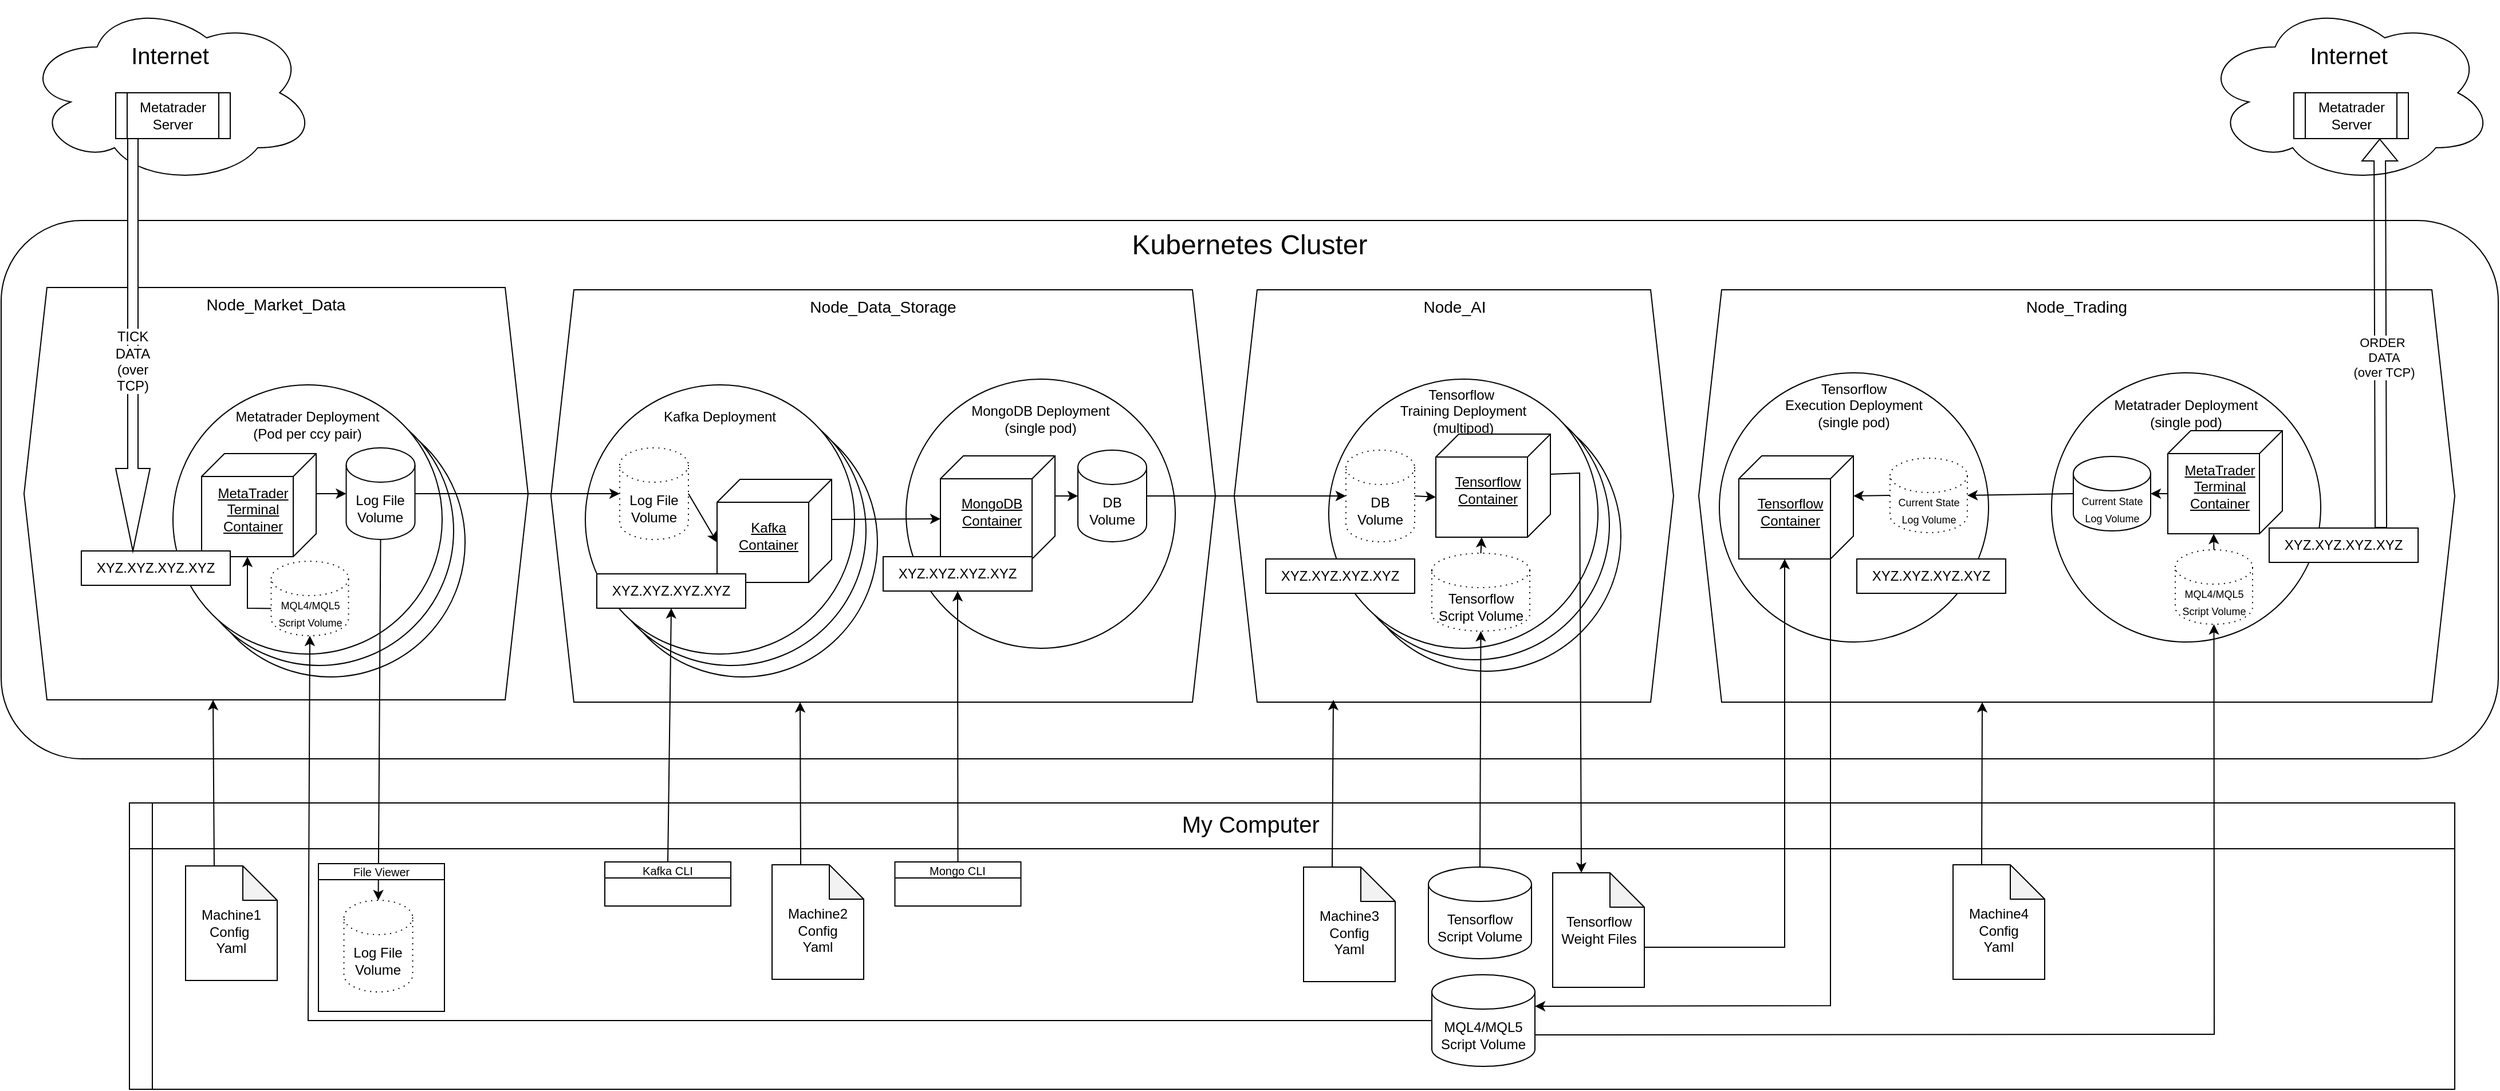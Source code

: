 <mxfile version="25.0.1">
  <diagram name="Page-1" id="k94swzblTTAUHS3Mp7FQ">
    <mxGraphModel dx="2440" dy="2128" grid="1" gridSize="10" guides="1" tooltips="1" connect="1" arrows="1" fold="1" page="1" pageScale="1" pageWidth="1169" pageHeight="827" math="0" shadow="0">
      <root>
        <mxCell id="0" />
        <mxCell id="1" parent="0" />
        <mxCell id="0eOz52TX7NUzQkUNuKNN-15" value="&lt;font style=&quot;font-size: 24px;&quot;&gt;Kubernetes Cluster&lt;/font&gt;" style="rounded=1;whiteSpace=wrap;html=1;verticalAlign=top;" vertex="1" parent="1">
          <mxGeometry x="56" y="31.5" width="2180" height="470" as="geometry" />
        </mxCell>
        <mxCell id="0eOz52TX7NUzQkUNuKNN-13" value="&lt;font style=&quot;font-size: 14px;&quot;&gt;Node_Trading&lt;/font&gt;" style="shape=hexagon;perimeter=hexagonPerimeter2;whiteSpace=wrap;html=1;fixedSize=1;verticalAlign=top;" vertex="1" parent="1">
          <mxGeometry x="1538" y="92" width="660" height="360" as="geometry" />
        </mxCell>
        <mxCell id="0eOz52TX7NUzQkUNuKNN-12" value="&lt;font style=&quot;font-size: 14px;&quot;&gt;Node_AI&lt;/font&gt;" style="shape=hexagon;perimeter=hexagonPerimeter2;whiteSpace=wrap;html=1;fixedSize=1;verticalAlign=top;" vertex="1" parent="1">
          <mxGeometry x="1132.5" y="92" width="383.5" height="360" as="geometry" />
        </mxCell>
        <mxCell id="0eOz52TX7NUzQkUNuKNN-11" value="&lt;font style=&quot;font-size: 14px;&quot;&gt;Node_Data_Storage&lt;/font&gt;" style="shape=hexagon;perimeter=hexagonPerimeter2;whiteSpace=wrap;html=1;fixedSize=1;verticalAlign=top;" vertex="1" parent="1">
          <mxGeometry x="536" y="92" width="580" height="360" as="geometry" />
        </mxCell>
        <mxCell id="0eOz52TX7NUzQkUNuKNN-10" value="&lt;font style=&quot;font-size: 14px;&quot;&gt;Node_Market_Data&lt;/font&gt;" style="shape=hexagon;perimeter=hexagonPerimeter2;whiteSpace=wrap;html=1;fixedSize=1;verticalAlign=top;" vertex="1" parent="1">
          <mxGeometry x="76" y="90" width="440" height="360" as="geometry" />
        </mxCell>
        <mxCell id="dCVFgs5_mv9TQaUdX4Qd-24" value="&lt;div&gt;&lt;br&gt;&lt;/div&gt;Metatrader Pod" style="ellipse;whiteSpace=wrap;html=1;aspect=fixed;verticalAlign=top;" parent="1" vertex="1">
          <mxGeometry x="226" y="195" width="235" height="235" as="geometry" />
        </mxCell>
        <mxCell id="dCVFgs5_mv9TQaUdX4Qd-23" value="&lt;div&gt;&lt;br&gt;&lt;/div&gt;Metatrader Pod" style="ellipse;whiteSpace=wrap;html=1;aspect=fixed;verticalAlign=top;" parent="1" vertex="1">
          <mxGeometry x="216" y="185" width="235" height="235" as="geometry" />
        </mxCell>
        <mxCell id="dCVFgs5_mv9TQaUdX4Qd-11" value="&lt;div&gt;&lt;br&gt;&lt;/div&gt;Metatrader Deployment&lt;br&gt;(Pod per ccy pair)" style="ellipse;whiteSpace=wrap;html=1;aspect=fixed;verticalAlign=top;" parent="1" vertex="1">
          <mxGeometry x="206" y="175" width="235" height="235" as="geometry" />
        </mxCell>
        <mxCell id="dCVFgs5_mv9TQaUdX4Qd-9" value="&lt;font style=&quot;font-size: 20px;&quot;&gt;My Computer&amp;nbsp; &amp;nbsp; &amp;nbsp; &amp;nbsp; &amp;nbsp; &amp;nbsp; &amp;nbsp;&lt;/font&gt;" style="shape=internalStorage;whiteSpace=wrap;html=1;backgroundOutline=1;verticalAlign=top;dx=20;dy=40;" parent="1" vertex="1">
          <mxGeometry x="168" y="540" width="2030" height="250" as="geometry" />
        </mxCell>
        <mxCell id="dCVFgs5_mv9TQaUdX4Qd-2" value="Log File Volume" style="shape=cylinder3;whiteSpace=wrap;html=1;boundedLbl=1;backgroundOutline=1;size=15;" parent="1" vertex="1">
          <mxGeometry x="357.25" y="230" width="60" height="80" as="geometry" />
        </mxCell>
        <mxCell id="dCVFgs5_mv9TQaUdX4Qd-6" value="MetaTrader Terminal&lt;div&gt;Container&lt;/div&gt;" style="verticalAlign=middle;align=center;spacingTop=8;spacingLeft=2;spacingRight=12;shape=cube;size=20;direction=south;fontStyle=4;html=1;whiteSpace=wrap;horizontal=1;" parent="1" vertex="1">
          <mxGeometry x="231" y="235" width="100" height="90" as="geometry" />
        </mxCell>
        <mxCell id="dCVFgs5_mv9TQaUdX4Qd-7" value="MQL4/MQL5 Script Volume" style="shape=cylinder3;whiteSpace=wrap;html=1;boundedLbl=1;backgroundOutline=1;size=15;" parent="1" vertex="1">
          <mxGeometry x="1305" y="690" width="90" height="80" as="geometry" />
        </mxCell>
        <mxCell id="dCVFgs5_mv9TQaUdX4Qd-8" value="&lt;div&gt;&lt;br&gt;&lt;/div&gt;Machine1 Config&amp;nbsp;&lt;div&gt;Yaml&lt;/div&gt;" style="shape=note;whiteSpace=wrap;html=1;backgroundOutline=1;darkOpacity=0.05;" parent="1" vertex="1">
          <mxGeometry x="217" y="595" width="80" height="100" as="geometry" />
        </mxCell>
        <mxCell id="dCVFgs5_mv9TQaUdX4Qd-12" value="XYZ.XYZ.XYZ.XYZ" style="rounded=0;whiteSpace=wrap;html=1;" parent="1" vertex="1">
          <mxGeometry x="126" y="320" width="130" height="30" as="geometry" />
        </mxCell>
        <mxCell id="dCVFgs5_mv9TQaUdX4Qd-14" value="&lt;div&gt;&lt;br&gt;&lt;/div&gt;&lt;font style=&quot;&quot;&gt;&lt;div style=&quot;&quot;&gt;&lt;font style=&quot;font-size: 10px;&quot;&gt;&lt;br&gt;&lt;/font&gt;&lt;/div&gt;&lt;font style=&quot;font-size: 20px;&quot;&gt;Internet&lt;/font&gt;&lt;/font&gt;" style="ellipse;shape=cloud;whiteSpace=wrap;html=1;verticalAlign=top;" parent="1" vertex="1">
          <mxGeometry x="76" y="-160" width="255" height="160" as="geometry" />
        </mxCell>
        <mxCell id="dCVFgs5_mv9TQaUdX4Qd-15" value="Metatrader Server" style="shape=process;whiteSpace=wrap;html=1;backgroundOutline=1;" parent="1" vertex="1">
          <mxGeometry x="156" y="-80" width="100" height="40" as="geometry" />
        </mxCell>
        <mxCell id="dCVFgs5_mv9TQaUdX4Qd-17" value="&lt;font style=&quot;font-size: 9px;&quot;&gt;MQL4/MQL5 Script Volume&lt;/font&gt;" style="shape=cylinder3;whiteSpace=wrap;html=1;boundedLbl=1;backgroundOutline=1;size=15;dashed=1;dashPattern=1 4;" parent="1" vertex="1">
          <mxGeometry x="291.75" y="329" width="67.5" height="65" as="geometry" />
        </mxCell>
        <mxCell id="dCVFgs5_mv9TQaUdX4Qd-18" value="" style="endArrow=classic;startArrow=none;html=1;rounded=0;entryX=0.5;entryY=1;entryDx=0;entryDy=0;entryPerimeter=0;exitX=0;exitY=0.5;exitDx=0;exitDy=0;exitPerimeter=0;endFill=1;startFill=0;" parent="1" source="dCVFgs5_mv9TQaUdX4Qd-7" target="dCVFgs5_mv9TQaUdX4Qd-17" edge="1">
          <mxGeometry width="50" height="50" relative="1" as="geometry">
            <mxPoint x="426" y="440" as="sourcePoint" />
            <mxPoint x="476" y="390" as="targetPoint" />
            <Array as="points">
              <mxPoint x="324" y="730" />
            </Array>
          </mxGeometry>
        </mxCell>
        <mxCell id="dCVFgs5_mv9TQaUdX4Qd-20" value="" style="endArrow=classic;html=1;rounded=0;exitX=0;exitY=0;exitDx=0;exitDy=41.25;exitPerimeter=0;entryX=0;entryY=0;entryDx=90;entryDy=60;entryPerimeter=0;" parent="1" source="dCVFgs5_mv9TQaUdX4Qd-17" target="dCVFgs5_mv9TQaUdX4Qd-6" edge="1">
          <mxGeometry width="50" height="50" relative="1" as="geometry">
            <mxPoint x="506" y="250" as="sourcePoint" />
            <mxPoint x="556" y="200" as="targetPoint" />
            <Array as="points">
              <mxPoint x="271" y="370" />
            </Array>
          </mxGeometry>
        </mxCell>
        <mxCell id="dCVFgs5_mv9TQaUdX4Qd-21" value="&lt;div&gt;&lt;span style=&quot;background-color: initial;&quot;&gt;&lt;br&gt;&lt;/span&gt;&lt;/div&gt;&lt;div&gt;&lt;span style=&quot;background-color: initial;&quot;&gt;Machine2 Config&lt;/span&gt;&lt;/div&gt;&lt;div&gt;Yaml&lt;/div&gt;" style="shape=note;whiteSpace=wrap;html=1;backgroundOutline=1;darkOpacity=0.05;" parent="1" vertex="1">
          <mxGeometry x="729" y="594" width="80" height="100" as="geometry" />
        </mxCell>
        <mxCell id="dCVFgs5_mv9TQaUdX4Qd-13" value="&lt;div&gt;&lt;span style=&quot;background-color: rgb(255, 255, 255);&quot;&gt;&lt;br&gt;&lt;/span&gt;&lt;/div&gt;&lt;span style=&quot;background-color: rgb(255, 255, 255);&quot;&gt;&lt;div&gt;&lt;span style=&quot;background-color: rgb(255, 255, 255);&quot;&gt;&lt;br&gt;&lt;/span&gt;&lt;/div&gt;TICK DATA&lt;/span&gt;&lt;div&gt;&lt;span style=&quot;background-color: rgb(255, 255, 255);&quot;&gt;(over TCP)&lt;/span&gt;&lt;/div&gt;" style="shape=singleArrow;direction=south;whiteSpace=wrap;html=1;verticalAlign=middle;" parent="1" vertex="1">
          <mxGeometry x="156" y="-40" width="30" height="360" as="geometry" />
        </mxCell>
        <mxCell id="dCVFgs5_mv9TQaUdX4Qd-25" value="" style="endArrow=classic;html=1;rounded=0;exitX=0;exitY=0;exitDx=35;exitDy=0;exitPerimeter=0;entryX=0;entryY=0.5;entryDx=0;entryDy=0;entryPerimeter=0;" parent="1" source="dCVFgs5_mv9TQaUdX4Qd-6" target="dCVFgs5_mv9TQaUdX4Qd-2" edge="1">
          <mxGeometry width="50" height="50" relative="1" as="geometry">
            <mxPoint x="536" y="280" as="sourcePoint" />
            <mxPoint x="586" y="230" as="targetPoint" />
          </mxGeometry>
        </mxCell>
        <mxCell id="cqczyWWJDYa40t4_Xtqy-2" value="" style="group" parent="1" vertex="1" connectable="0">
          <mxGeometry x="566" y="175" width="255" height="255" as="geometry" />
        </mxCell>
        <mxCell id="dCVFgs5_mv9TQaUdX4Qd-27" value="&lt;div&gt;&lt;br&gt;&lt;/div&gt;Metatrader Pod" style="ellipse;whiteSpace=wrap;html=1;aspect=fixed;verticalAlign=top;" parent="cqczyWWJDYa40t4_Xtqy-2" vertex="1">
          <mxGeometry x="20" y="20" width="235" height="235" as="geometry" />
        </mxCell>
        <mxCell id="dCVFgs5_mv9TQaUdX4Qd-28" value="&lt;div&gt;&lt;br&gt;&lt;/div&gt;Metatrader Pod" style="ellipse;whiteSpace=wrap;html=1;aspect=fixed;verticalAlign=top;" parent="cqczyWWJDYa40t4_Xtqy-2" vertex="1">
          <mxGeometry x="10" y="10" width="235" height="235" as="geometry" />
        </mxCell>
        <mxCell id="dCVFgs5_mv9TQaUdX4Qd-29" value="&lt;div&gt;&lt;br&gt;&lt;/div&gt;&lt;div&gt;Kafka Deployment&lt;/div&gt;" style="ellipse;whiteSpace=wrap;html=1;aspect=fixed;verticalAlign=top;" parent="cqczyWWJDYa40t4_Xtqy-2" vertex="1">
          <mxGeometry width="235" height="235" as="geometry" />
        </mxCell>
        <mxCell id="cqczyWWJDYa40t4_Xtqy-10" value="Kafka&lt;div&gt;Container&lt;/div&gt;" style="verticalAlign=middle;align=center;spacingTop=8;spacingLeft=2;spacingRight=12;shape=cube;size=20;direction=south;fontStyle=4;html=1;whiteSpace=wrap;horizontal=1;" parent="cqczyWWJDYa40t4_Xtqy-2" vertex="1">
          <mxGeometry x="115" y="82.5" width="100" height="90" as="geometry" />
        </mxCell>
        <mxCell id="cqczyWWJDYa40t4_Xtqy-13" value="XYZ.XYZ.XYZ.XYZ" style="rounded=0;whiteSpace=wrap;html=1;" parent="cqczyWWJDYa40t4_Xtqy-2" vertex="1">
          <mxGeometry x="10" y="165" width="130" height="30" as="geometry" />
        </mxCell>
        <mxCell id="cqczyWWJDYa40t4_Xtqy-1" value="Log File Volume" style="shape=cylinder3;whiteSpace=wrap;html=1;boundedLbl=1;backgroundOutline=1;size=15;dashed=1;dashPattern=1 4;" parent="1" vertex="1">
          <mxGeometry x="596" y="230" width="60" height="80" as="geometry" />
        </mxCell>
        <mxCell id="cqczyWWJDYa40t4_Xtqy-11" value="" style="endArrow=classic;startArrow=none;html=1;rounded=0;exitX=1;exitY=0.5;exitDx=0;exitDy=0;exitPerimeter=0;entryX=0;entryY=0.5;entryDx=0;entryDy=0;entryPerimeter=0;endFill=1;startFill=0;" parent="1" source="dCVFgs5_mv9TQaUdX4Qd-2" target="cqczyWWJDYa40t4_Xtqy-1" edge="1">
          <mxGeometry width="50" height="50" relative="1" as="geometry">
            <mxPoint x="596" y="360" as="sourcePoint" />
            <mxPoint x="646" y="310" as="targetPoint" />
          </mxGeometry>
        </mxCell>
        <mxCell id="cqczyWWJDYa40t4_Xtqy-12" value="" style="endArrow=classic;html=1;rounded=0;exitX=1;exitY=0.5;exitDx=0;exitDy=0;exitPerimeter=0;entryX=0;entryY=0;entryDx=55;entryDy=100;entryPerimeter=0;" parent="1" source="cqczyWWJDYa40t4_Xtqy-1" target="cqczyWWJDYa40t4_Xtqy-10" edge="1">
          <mxGeometry width="50" height="50" relative="1" as="geometry">
            <mxPoint x="636" y="-20" as="sourcePoint" />
            <mxPoint x="686" y="-70" as="targetPoint" />
          </mxGeometry>
        </mxCell>
        <mxCell id="cqczyWWJDYa40t4_Xtqy-6" value="&lt;div&gt;&lt;br&gt;&lt;/div&gt;&lt;div&gt;MongoDB Deployment&lt;br&gt;(single pod)&lt;/div&gt;" style="ellipse;whiteSpace=wrap;html=1;aspect=fixed;verticalAlign=top;" parent="1" vertex="1">
          <mxGeometry x="846" y="170" width="235" height="235" as="geometry" />
        </mxCell>
        <mxCell id="dCVFgs5_mv9TQaUdX4Qd-3" value="DB Volume" style="shape=cylinder3;whiteSpace=wrap;html=1;boundedLbl=1;backgroundOutline=1;size=15;" parent="1" vertex="1">
          <mxGeometry x="996" y="232" width="60" height="80" as="geometry" />
        </mxCell>
        <mxCell id="cqczyWWJDYa40t4_Xtqy-7" value="MongoDB&lt;div&gt;Container&lt;/div&gt;" style="verticalAlign=middle;align=center;spacingTop=8;spacingLeft=2;spacingRight=12;shape=cube;size=20;direction=south;fontStyle=4;html=1;whiteSpace=wrap;horizontal=1;" parent="1" vertex="1">
          <mxGeometry x="876" y="237" width="100" height="90" as="geometry" />
        </mxCell>
        <mxCell id="cqczyWWJDYa40t4_Xtqy-14" value="XYZ.XYZ.XYZ.XYZ" style="rounded=0;whiteSpace=wrap;html=1;" parent="1" vertex="1">
          <mxGeometry x="826" y="325" width="130" height="30" as="geometry" />
        </mxCell>
        <mxCell id="cqczyWWJDYa40t4_Xtqy-15" value="" style="endArrow=classic;html=1;rounded=0;exitX=0;exitY=0;exitDx=35;exitDy=0;exitPerimeter=0;entryX=0;entryY=0;entryDx=55;entryDy=100;entryPerimeter=0;" parent="1" source="cqczyWWJDYa40t4_Xtqy-10" target="cqczyWWJDYa40t4_Xtqy-7" edge="1">
          <mxGeometry width="50" height="50" relative="1" as="geometry">
            <mxPoint x="786" y="300" as="sourcePoint" />
            <mxPoint x="836" y="250" as="targetPoint" />
          </mxGeometry>
        </mxCell>
        <mxCell id="cqczyWWJDYa40t4_Xtqy-16" value="" style="endArrow=classic;html=1;rounded=0;exitX=0;exitY=0;exitDx=35;exitDy=0;exitPerimeter=0;entryX=0;entryY=0.5;entryDx=0;entryDy=0;entryPerimeter=0;" parent="1" source="cqczyWWJDYa40t4_Xtqy-7" target="dCVFgs5_mv9TQaUdX4Qd-3" edge="1">
          <mxGeometry width="50" height="50" relative="1" as="geometry">
            <mxPoint x="986" y="270" as="sourcePoint" />
            <mxPoint x="1036" y="220" as="targetPoint" />
          </mxGeometry>
        </mxCell>
        <mxCell id="RKrRcoA8sQYH1m_t-1Mb-1" value="" style="endArrow=classic;html=1;rounded=0;exitX=0;exitY=0;exitDx=25;exitDy=0;exitPerimeter=0;entryX=0.375;entryY=1;entryDx=0;entryDy=0;" parent="1" source="dCVFgs5_mv9TQaUdX4Qd-8" target="0eOz52TX7NUzQkUNuKNN-10" edge="1">
          <mxGeometry width="50" height="50" relative="1" as="geometry">
            <mxPoint x="206" y="510" as="sourcePoint" />
            <mxPoint x="208" y="452.88" as="targetPoint" />
          </mxGeometry>
        </mxCell>
        <mxCell id="RKrRcoA8sQYH1m_t-1Mb-2" value="" style="endArrow=classic;html=1;rounded=0;exitX=0;exitY=0;exitDx=25;exitDy=0;exitPerimeter=0;entryX=0.375;entryY=1;entryDx=0;entryDy=0;" parent="1" source="dCVFgs5_mv9TQaUdX4Qd-21" target="0eOz52TX7NUzQkUNuKNN-11" edge="1">
          <mxGeometry width="50" height="50" relative="1" as="geometry">
            <mxPoint x="586" y="510" as="sourcePoint" />
            <mxPoint x="678.5" y="450" as="targetPoint" />
          </mxGeometry>
        </mxCell>
        <mxCell id="RKrRcoA8sQYH1m_t-1Mb-3" value="&lt;div&gt;&lt;span style=&quot;background-color: initial;&quot;&gt;&lt;br&gt;&lt;/span&gt;&lt;/div&gt;&lt;div&gt;&lt;span style=&quot;background-color: initial;&quot;&gt;Machine3 Config&lt;/span&gt;&lt;/div&gt;&lt;div&gt;Yaml&lt;/div&gt;" style="shape=note;whiteSpace=wrap;html=1;backgroundOutline=1;darkOpacity=0.05;" parent="1" vertex="1">
          <mxGeometry x="1193" y="596" width="80" height="100" as="geometry" />
        </mxCell>
        <mxCell id="RKrRcoA8sQYH1m_t-1Mb-7" value="Tensorflow Script Volume" style="shape=cylinder3;whiteSpace=wrap;html=1;boundedLbl=1;backgroundOutline=1;size=15;" parent="1" vertex="1">
          <mxGeometry x="1302" y="596" width="90" height="80" as="geometry" />
        </mxCell>
        <mxCell id="RKrRcoA8sQYH1m_t-1Mb-8" value="&lt;div&gt;Tensorflow Weight Files&lt;/div&gt;" style="shape=note;whiteSpace=wrap;html=1;backgroundOutline=1;darkOpacity=0.05;" parent="1" vertex="1">
          <mxGeometry x="1410.5" y="601" width="80" height="100" as="geometry" />
        </mxCell>
        <mxCell id="RKrRcoA8sQYH1m_t-1Mb-10" value="&lt;div&gt;&lt;br&gt;&lt;/div&gt;Metatrader Pod" style="ellipse;whiteSpace=wrap;html=1;aspect=fixed;verticalAlign=top;" parent="1" vertex="1">
          <mxGeometry x="1235" y="190" width="235" height="235" as="geometry" />
        </mxCell>
        <mxCell id="RKrRcoA8sQYH1m_t-1Mb-11" value="&lt;div&gt;&lt;br&gt;&lt;/div&gt;Metatrader Pod" style="ellipse;whiteSpace=wrap;html=1;aspect=fixed;verticalAlign=top;" parent="1" vertex="1">
          <mxGeometry x="1225" y="180" width="235" height="235" as="geometry" />
        </mxCell>
        <mxCell id="RKrRcoA8sQYH1m_t-1Mb-12" value="Tensorflow&amp;nbsp;&lt;div&gt;Training Deployment&lt;br&gt;(multipod)&lt;/div&gt;" style="ellipse;whiteSpace=wrap;html=1;aspect=fixed;verticalAlign=top;" parent="1" vertex="1">
          <mxGeometry x="1215" y="170" width="235" height="235" as="geometry" />
        </mxCell>
        <mxCell id="RKrRcoA8sQYH1m_t-1Mb-13" value="Tensorflow Container" style="verticalAlign=middle;align=center;spacingTop=8;spacingLeft=2;spacingRight=12;shape=cube;size=20;direction=south;fontStyle=4;html=1;whiteSpace=wrap;horizontal=1;" parent="1" vertex="1">
          <mxGeometry x="1308.5" y="218" width="100" height="90" as="geometry" />
        </mxCell>
        <mxCell id="RKrRcoA8sQYH1m_t-1Mb-14" value="XYZ.XYZ.XYZ.XYZ" style="rounded=0;whiteSpace=wrap;html=1;" parent="1" vertex="1">
          <mxGeometry x="1160" y="327" width="130" height="30" as="geometry" />
        </mxCell>
        <mxCell id="RKrRcoA8sQYH1m_t-1Mb-15" value="DB Volume" style="shape=cylinder3;whiteSpace=wrap;html=1;boundedLbl=1;backgroundOutline=1;size=15;dashed=1;dashPattern=1 4;" parent="1" vertex="1">
          <mxGeometry x="1230" y="232" width="60" height="80" as="geometry" />
        </mxCell>
        <mxCell id="RKrRcoA8sQYH1m_t-1Mb-16" value="Tensorflow Script Volume" style="shape=cylinder3;whiteSpace=wrap;html=1;boundedLbl=1;backgroundOutline=1;size=15;dashed=1;dashPattern=1 4;" parent="1" vertex="1">
          <mxGeometry x="1305" y="322" width="85.5" height="68" as="geometry" />
        </mxCell>
        <mxCell id="RKrRcoA8sQYH1m_t-1Mb-18" value="" style="endArrow=classic;html=1;rounded=0;exitX=1;exitY=0.5;exitDx=0;exitDy=0;exitPerimeter=0;entryX=0;entryY=0.5;entryDx=0;entryDy=0;entryPerimeter=0;" parent="1" source="dCVFgs5_mv9TQaUdX4Qd-3" target="RKrRcoA8sQYH1m_t-1Mb-15" edge="1">
          <mxGeometry width="50" height="50" relative="1" as="geometry">
            <mxPoint x="1096" y="360" as="sourcePoint" />
            <mxPoint x="1146" y="310" as="targetPoint" />
          </mxGeometry>
        </mxCell>
        <mxCell id="RKrRcoA8sQYH1m_t-1Mb-19" value="" style="endArrow=classic;html=1;rounded=0;exitX=0.5;exitY=0;exitDx=0;exitDy=0;exitPerimeter=0;entryX=0.5;entryY=1;entryDx=0;entryDy=0;entryPerimeter=0;" parent="1" source="RKrRcoA8sQYH1m_t-1Mb-7" target="RKrRcoA8sQYH1m_t-1Mb-16" edge="1">
          <mxGeometry width="50" height="50" relative="1" as="geometry">
            <mxPoint x="1295" y="500" as="sourcePoint" />
            <mxPoint x="1345" y="450" as="targetPoint" />
          </mxGeometry>
        </mxCell>
        <mxCell id="RKrRcoA8sQYH1m_t-1Mb-20" value="" style="endArrow=classic;html=1;rounded=0;exitX=1;exitY=0.5;exitDx=0;exitDy=0;exitPerimeter=0;entryX=0;entryY=0;entryDx=55;entryDy=100;entryPerimeter=0;" parent="1" source="RKrRcoA8sQYH1m_t-1Mb-15" target="RKrRcoA8sQYH1m_t-1Mb-13" edge="1">
          <mxGeometry width="50" height="50" relative="1" as="geometry">
            <mxPoint x="1295" y="20" as="sourcePoint" />
            <mxPoint x="1345" y="-30" as="targetPoint" />
          </mxGeometry>
        </mxCell>
        <mxCell id="RKrRcoA8sQYH1m_t-1Mb-21" value="" style="endArrow=classic;html=1;rounded=0;exitX=0.5;exitY=0;exitDx=0;exitDy=0;exitPerimeter=0;entryX=0;entryY=0;entryDx=90;entryDy=60;entryPerimeter=0;" parent="1" source="RKrRcoA8sQYH1m_t-1Mb-16" target="RKrRcoA8sQYH1m_t-1Mb-13" edge="1">
          <mxGeometry width="50" height="50" relative="1" as="geometry">
            <mxPoint x="1415" y="60" as="sourcePoint" />
            <mxPoint x="1465" y="10" as="targetPoint" />
          </mxGeometry>
        </mxCell>
        <mxCell id="RKrRcoA8sQYH1m_t-1Mb-22" value="" style="endArrow=classic;html=1;rounded=0;exitX=0;exitY=0;exitDx=35;exitDy=0;exitPerimeter=0;entryX=0;entryY=0;entryDx=25;entryDy=0;entryPerimeter=0;" parent="1" source="RKrRcoA8sQYH1m_t-1Mb-13" target="RKrRcoA8sQYH1m_t-1Mb-8" edge="1">
          <mxGeometry width="50" height="50" relative="1" as="geometry">
            <mxPoint x="1566" y="270" as="sourcePoint" />
            <mxPoint x="1616" y="220" as="targetPoint" />
            <Array as="points">
              <mxPoint x="1434" y="252" />
            </Array>
          </mxGeometry>
        </mxCell>
        <mxCell id="RKrRcoA8sQYH1m_t-1Mb-24" value="" style="endArrow=classic;html=1;rounded=0;exitX=0;exitY=0;exitDx=25;exitDy=0;exitPerimeter=0;" parent="1" source="RKrRcoA8sQYH1m_t-1Mb-3" edge="1">
          <mxGeometry width="50" height="50" relative="1" as="geometry">
            <mxPoint x="1176" y="560" as="sourcePoint" />
            <mxPoint x="1219" y="450" as="targetPoint" />
          </mxGeometry>
        </mxCell>
        <mxCell id="RKrRcoA8sQYH1m_t-1Mb-25" value="Tensorflow&lt;div&gt;Execution Deployment&lt;/div&gt;&lt;div&gt;(single pod)&lt;/div&gt;" style="ellipse;whiteSpace=wrap;html=1;aspect=fixed;verticalAlign=top;" parent="1" vertex="1">
          <mxGeometry x="1556" y="164.5" width="235" height="235" as="geometry" />
        </mxCell>
        <mxCell id="RKrRcoA8sQYH1m_t-1Mb-26" value="Tensorflow Container" style="verticalAlign=middle;align=center;spacingTop=8;spacingLeft=2;spacingRight=12;shape=cube;size=20;direction=south;fontStyle=4;html=1;whiteSpace=wrap;horizontal=1;" parent="1" vertex="1">
          <mxGeometry x="1573" y="237" width="100" height="90" as="geometry" />
        </mxCell>
        <mxCell id="RKrRcoA8sQYH1m_t-1Mb-27" value="&lt;div&gt;&lt;span style=&quot;background-color: initial;&quot;&gt;&lt;font style=&quot;font-size: 4px;&quot;&gt;&amp;nbsp;&lt;font style=&quot;&quot;&gt;&amp;nbsp;&lt;/font&gt;&lt;/font&gt;&lt;/span&gt;&lt;/div&gt;&lt;div&gt;&lt;span style=&quot;background-color: initial;&quot;&gt;Metatrader Deployment&lt;/span&gt;&lt;/div&gt;&lt;div&gt;(single pod)&lt;/div&gt;" style="ellipse;whiteSpace=wrap;html=1;aspect=fixed;verticalAlign=top;" parent="1" vertex="1">
          <mxGeometry x="1846" y="164.5" width="235" height="235" as="geometry" />
        </mxCell>
        <mxCell id="RKrRcoA8sQYH1m_t-1Mb-28" value="MetaTrader Terminal&lt;div&gt;Container&lt;/div&gt;" style="verticalAlign=middle;align=center;spacingTop=8;spacingLeft=2;spacingRight=12;shape=cube;size=20;direction=south;fontStyle=4;html=1;whiteSpace=wrap;horizontal=1;" parent="1" vertex="1">
          <mxGeometry x="1947.5" y="215" width="100" height="90" as="geometry" />
        </mxCell>
        <mxCell id="RKrRcoA8sQYH1m_t-1Mb-29" value="&lt;font style=&quot;font-size: 9px;&quot;&gt;MQL4/MQL5 Script Volume&lt;/font&gt;" style="shape=cylinder3;whiteSpace=wrap;html=1;boundedLbl=1;backgroundOutline=1;size=15;dashed=1;dashPattern=1 4;" parent="1" vertex="1">
          <mxGeometry x="1954" y="319" width="67.5" height="65" as="geometry" />
        </mxCell>
        <mxCell id="RKrRcoA8sQYH1m_t-1Mb-31" value="" style="endArrow=classic;html=1;rounded=0;exitX=0;exitY=0;exitDx=80;exitDy=65;exitPerimeter=0;entryX=0;entryY=0;entryDx=90;entryDy=60;entryPerimeter=0;" parent="1" source="RKrRcoA8sQYH1m_t-1Mb-8" target="RKrRcoA8sQYH1m_t-1Mb-26" edge="1">
          <mxGeometry width="50" height="50" relative="1" as="geometry">
            <mxPoint x="1496" y="500" as="sourcePoint" />
            <mxPoint x="1596" y="470" as="targetPoint" />
            <Array as="points">
              <mxPoint x="1613" y="666" />
            </Array>
          </mxGeometry>
        </mxCell>
        <mxCell id="RKrRcoA8sQYH1m_t-1Mb-33" value="&lt;font style=&quot;font-size: 9px;&quot;&gt;Current State Log Volume&lt;/font&gt;" style="shape=cylinder3;whiteSpace=wrap;html=1;boundedLbl=1;backgroundOutline=1;size=15;" parent="1" vertex="1">
          <mxGeometry x="1865" y="237.5" width="67.5" height="65" as="geometry" />
        </mxCell>
        <mxCell id="RKrRcoA8sQYH1m_t-1Mb-34" value="&lt;font style=&quot;font-size: 9px;&quot;&gt;Current State Log Volume&lt;/font&gt;" style="shape=cylinder3;whiteSpace=wrap;html=1;boundedLbl=1;backgroundOutline=1;size=15;dashed=1;dashPattern=1 4;" parent="1" vertex="1">
          <mxGeometry x="1705" y="239" width="67.5" height="65" as="geometry" />
        </mxCell>
        <mxCell id="RKrRcoA8sQYH1m_t-1Mb-35" value="" style="endArrow=classic;html=1;rounded=0;exitX=0;exitY=0;exitDx=55;exitDy=100;exitPerimeter=0;entryX=1;entryY=0.5;entryDx=0;entryDy=0;entryPerimeter=0;" parent="1" source="RKrRcoA8sQYH1m_t-1Mb-28" target="RKrRcoA8sQYH1m_t-1Mb-33" edge="1">
          <mxGeometry width="50" height="50" relative="1" as="geometry">
            <mxPoint x="1956" y="-50" as="sourcePoint" />
            <mxPoint x="2006" y="-100" as="targetPoint" />
          </mxGeometry>
        </mxCell>
        <mxCell id="RKrRcoA8sQYH1m_t-1Mb-36" value="" style="endArrow=classic;html=1;rounded=0;exitX=0;exitY=0.5;exitDx=0;exitDy=0;exitPerimeter=0;entryX=1;entryY=0.5;entryDx=0;entryDy=0;entryPerimeter=0;" parent="1" source="RKrRcoA8sQYH1m_t-1Mb-33" target="RKrRcoA8sQYH1m_t-1Mb-34" edge="1">
          <mxGeometry width="50" height="50" relative="1" as="geometry">
            <mxPoint x="1776" y="10" as="sourcePoint" />
            <mxPoint x="1826" y="-40" as="targetPoint" />
          </mxGeometry>
        </mxCell>
        <mxCell id="RKrRcoA8sQYH1m_t-1Mb-37" value="" style="endArrow=classic;html=1;rounded=0;exitX=0;exitY=0.5;exitDx=0;exitDy=0;exitPerimeter=0;entryX=0;entryY=0;entryDx=35;entryDy=0;entryPerimeter=0;" parent="1" source="RKrRcoA8sQYH1m_t-1Mb-34" target="RKrRcoA8sQYH1m_t-1Mb-26" edge="1">
          <mxGeometry width="50" height="50" relative="1" as="geometry">
            <mxPoint x="1716" y="20" as="sourcePoint" />
            <mxPoint x="1766" y="-30" as="targetPoint" />
          </mxGeometry>
        </mxCell>
        <mxCell id="0eOz52TX7NUzQkUNuKNN-1" value="" style="endArrow=classic;html=1;rounded=0;exitX=0;exitY=0;exitDx=90;exitDy=20;exitPerimeter=0;entryX=1;entryY=0;entryDx=0;entryDy=27.5;entryPerimeter=0;" edge="1" parent="1" source="RKrRcoA8sQYH1m_t-1Mb-26" target="dCVFgs5_mv9TQaUdX4Qd-7">
          <mxGeometry width="50" height="50" relative="1" as="geometry">
            <mxPoint x="1696" y="510" as="sourcePoint" />
            <mxPoint x="1746" y="460" as="targetPoint" />
            <Array as="points">
              <mxPoint x="1653" y="717" />
            </Array>
          </mxGeometry>
        </mxCell>
        <mxCell id="0eOz52TX7NUzQkUNuKNN-2" value="" style="endArrow=classic;html=1;rounded=0;exitX=1;exitY=0;exitDx=0;exitDy=52.5;exitPerimeter=0;entryX=0.5;entryY=1;entryDx=0;entryDy=0;entryPerimeter=0;" edge="1" parent="1" source="dCVFgs5_mv9TQaUdX4Qd-7" target="RKrRcoA8sQYH1m_t-1Mb-29">
          <mxGeometry width="50" height="50" relative="1" as="geometry">
            <mxPoint x="1476" y="780" as="sourcePoint" />
            <mxPoint x="1526" y="730" as="targetPoint" />
            <Array as="points">
              <mxPoint x="1988" y="742" />
            </Array>
          </mxGeometry>
        </mxCell>
        <mxCell id="0eOz52TX7NUzQkUNuKNN-3" value="" style="endArrow=classic;html=1;rounded=0;exitX=0.5;exitY=0;exitDx=0;exitDy=0;exitPerimeter=0;entryX=0;entryY=0;entryDx=90;entryDy=60;entryPerimeter=0;" edge="1" parent="1" source="RKrRcoA8sQYH1m_t-1Mb-29" target="RKrRcoA8sQYH1m_t-1Mb-28">
          <mxGeometry width="50" height="50" relative="1" as="geometry">
            <mxPoint x="2146" y="350" as="sourcePoint" />
            <mxPoint x="2196" y="300" as="targetPoint" />
          </mxGeometry>
        </mxCell>
        <mxCell id="0eOz52TX7NUzQkUNuKNN-4" value="XYZ.XYZ.XYZ.XYZ" style="rounded=0;whiteSpace=wrap;html=1;" vertex="1" parent="1">
          <mxGeometry x="1676" y="327" width="130" height="30" as="geometry" />
        </mxCell>
        <mxCell id="0eOz52TX7NUzQkUNuKNN-5" value="XYZ.XYZ.XYZ.XYZ" style="rounded=0;whiteSpace=wrap;html=1;" vertex="1" parent="1">
          <mxGeometry x="2036" y="300" width="130" height="30" as="geometry" />
        </mxCell>
        <mxCell id="0eOz52TX7NUzQkUNuKNN-18" value="&lt;div&gt;&lt;br&gt;&lt;/div&gt;&lt;font style=&quot;&quot;&gt;&lt;div style=&quot;&quot;&gt;&lt;font style=&quot;font-size: 10px;&quot;&gt;&lt;br&gt;&lt;/font&gt;&lt;/div&gt;&lt;font style=&quot;font-size: 20px;&quot;&gt;Internet&lt;/font&gt;&lt;/font&gt;" style="ellipse;shape=cloud;whiteSpace=wrap;html=1;verticalAlign=top;" vertex="1" parent="1">
          <mxGeometry x="1977.5" y="-160" width="255" height="160" as="geometry" />
        </mxCell>
        <mxCell id="0eOz52TX7NUzQkUNuKNN-19" value="Metatrader Server" style="shape=process;whiteSpace=wrap;html=1;backgroundOutline=1;" vertex="1" parent="1">
          <mxGeometry x="2057.5" y="-80" width="100" height="40" as="geometry" />
        </mxCell>
        <mxCell id="0eOz52TX7NUzQkUNuKNN-22" value="" style="shape=flexArrow;endArrow=classic;html=1;rounded=0;exitX=0.75;exitY=0;exitDx=0;exitDy=0;entryX=0.75;entryY=1;entryDx=0;entryDy=0;" edge="1" parent="1" source="0eOz52TX7NUzQkUNuKNN-5" target="0eOz52TX7NUzQkUNuKNN-19">
          <mxGeometry width="50" height="50" relative="1" as="geometry">
            <mxPoint x="2096" y="-200" as="sourcePoint" />
            <mxPoint x="2146" y="-250" as="targetPoint" />
          </mxGeometry>
        </mxCell>
        <mxCell id="0eOz52TX7NUzQkUNuKNN-23" value="ORDER&amp;nbsp;&lt;div&gt;DATA&lt;/div&gt;&lt;div&gt;(over TCP)&lt;/div&gt;" style="edgeLabel;html=1;align=center;verticalAlign=middle;resizable=0;points=[];" vertex="1" connectable="0" parent="0eOz52TX7NUzQkUNuKNN-22">
          <mxGeometry x="-0.514" y="-2" relative="1" as="geometry">
            <mxPoint y="-67" as="offset" />
          </mxGeometry>
        </mxCell>
        <mxCell id="0eOz52TX7NUzQkUNuKNN-24" value="&lt;div&gt;&lt;span style=&quot;background-color: initial;&quot;&gt;&lt;br&gt;&lt;/span&gt;&lt;/div&gt;&lt;div&gt;&lt;span style=&quot;background-color: initial;&quot;&gt;Machine4 Config&lt;/span&gt;&lt;/div&gt;&lt;div&gt;Yaml&lt;/div&gt;" style="shape=note;whiteSpace=wrap;html=1;backgroundOutline=1;darkOpacity=0.05;" vertex="1" parent="1">
          <mxGeometry x="1760" y="594" width="80" height="100" as="geometry" />
        </mxCell>
        <mxCell id="0eOz52TX7NUzQkUNuKNN-25" value="" style="endArrow=classic;html=1;rounded=0;exitX=0;exitY=0;exitDx=25;exitDy=0;exitPerimeter=0;entryX=0.375;entryY=1;entryDx=0;entryDy=0;" edge="1" parent="1" source="0eOz52TX7NUzQkUNuKNN-24" target="0eOz52TX7NUzQkUNuKNN-13">
          <mxGeometry width="50" height="50" relative="1" as="geometry">
            <mxPoint x="1830" y="586" as="sourcePoint" />
            <mxPoint x="1831" y="440" as="targetPoint" />
          </mxGeometry>
        </mxCell>
        <mxCell id="0eOz52TX7NUzQkUNuKNN-26" value="Log File Volume" style="shape=cylinder3;whiteSpace=wrap;html=1;boundedLbl=1;backgroundOutline=1;size=15;dashed=1;dashPattern=1 4;" vertex="1" parent="1">
          <mxGeometry x="355.25" y="625" width="60" height="80" as="geometry" />
        </mxCell>
        <mxCell id="0eOz52TX7NUzQkUNuKNN-27" value="" style="endArrow=classic;html=1;rounded=0;exitX=0.5;exitY=1;exitDx=0;exitDy=0;exitPerimeter=0;entryX=0.5;entryY=0;entryDx=0;entryDy=0;entryPerimeter=0;" edge="1" parent="1" source="dCVFgs5_mv9TQaUdX4Qd-2" target="0eOz52TX7NUzQkUNuKNN-26">
          <mxGeometry width="50" height="50" relative="1" as="geometry">
            <mxPoint x="570" y="-120" as="sourcePoint" />
            <mxPoint x="620" y="-170" as="targetPoint" />
          </mxGeometry>
        </mxCell>
        <mxCell id="0eOz52TX7NUzQkUNuKNN-28" value="&lt;span style=&quot;font-weight: normal;&quot;&gt;&lt;font style=&quot;font-size: 10px;&quot;&gt;File Viewer&lt;/font&gt;&lt;/span&gt;" style="swimlane;horizontal=0;whiteSpace=wrap;html=1;startSize=14;rotation=90;" vertex="1" parent="1">
          <mxGeometry x="323.5" y="602.5" width="129" height="110" as="geometry" />
        </mxCell>
        <mxCell id="0eOz52TX7NUzQkUNuKNN-30" value="&lt;span style=&quot;font-weight: normal;&quot;&gt;&lt;font style=&quot;font-size: 10px;&quot;&gt;Kafka CLI&lt;/font&gt;&lt;/span&gt;" style="swimlane;horizontal=0;whiteSpace=wrap;html=1;startSize=14;rotation=90;" vertex="1" parent="1">
          <mxGeometry x="618.75" y="555.75" width="38.5" height="110" as="geometry" />
        </mxCell>
        <mxCell id="0eOz52TX7NUzQkUNuKNN-31" value="" style="endArrow=classic;html=1;rounded=0;entryX=0.5;entryY=1;entryDx=0;entryDy=0;exitX=0;exitY=0.5;exitDx=0;exitDy=0;" edge="1" parent="1" source="0eOz52TX7NUzQkUNuKNN-30" target="cqczyWWJDYa40t4_Xtqy-13">
          <mxGeometry width="50" height="50" relative="1" as="geometry">
            <mxPoint x="550" y="450" as="sourcePoint" />
            <mxPoint x="600" y="400" as="targetPoint" />
          </mxGeometry>
        </mxCell>
        <mxCell id="0eOz52TX7NUzQkUNuKNN-32" value="&lt;span style=&quot;font-weight: normal;&quot;&gt;&lt;font style=&quot;font-size: 10px;&quot;&gt;Mongo CLI&lt;/font&gt;&lt;/span&gt;" style="swimlane;horizontal=0;whiteSpace=wrap;html=1;startSize=14;rotation=90;" vertex="1" parent="1">
          <mxGeometry x="872" y="555.75" width="38.5" height="110" as="geometry" />
        </mxCell>
        <mxCell id="0eOz52TX7NUzQkUNuKNN-33" value="" style="endArrow=classic;html=1;rounded=0;entryX=0.5;entryY=1;entryDx=0;entryDy=0;exitX=0;exitY=0.5;exitDx=0;exitDy=0;" edge="1" parent="1" source="0eOz52TX7NUzQkUNuKNN-32" target="cqczyWWJDYa40t4_Xtqy-14">
          <mxGeometry width="50" height="50" relative="1" as="geometry">
            <mxPoint x="889.5" y="594" as="sourcePoint" />
            <mxPoint x="892.5" y="372" as="targetPoint" />
          </mxGeometry>
        </mxCell>
      </root>
    </mxGraphModel>
  </diagram>
</mxfile>
